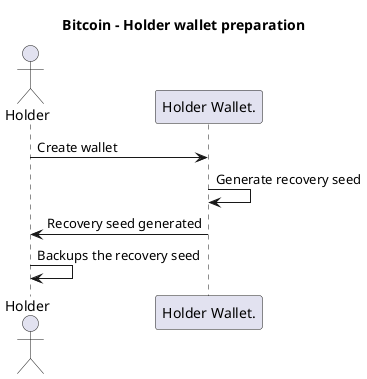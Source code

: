 @startuml
title Bitcoin - Holder wallet preparation

actor Holder
participant "Holder Wallet." as HolderWallet

Holder -> HolderWallet : Create wallet
HolderWallet -> HolderWallet : Generate recovery seed
HolderWallet -> Holder : Recovery seed generated
Holder -> Holder : Backups the recovery seed
@enduml